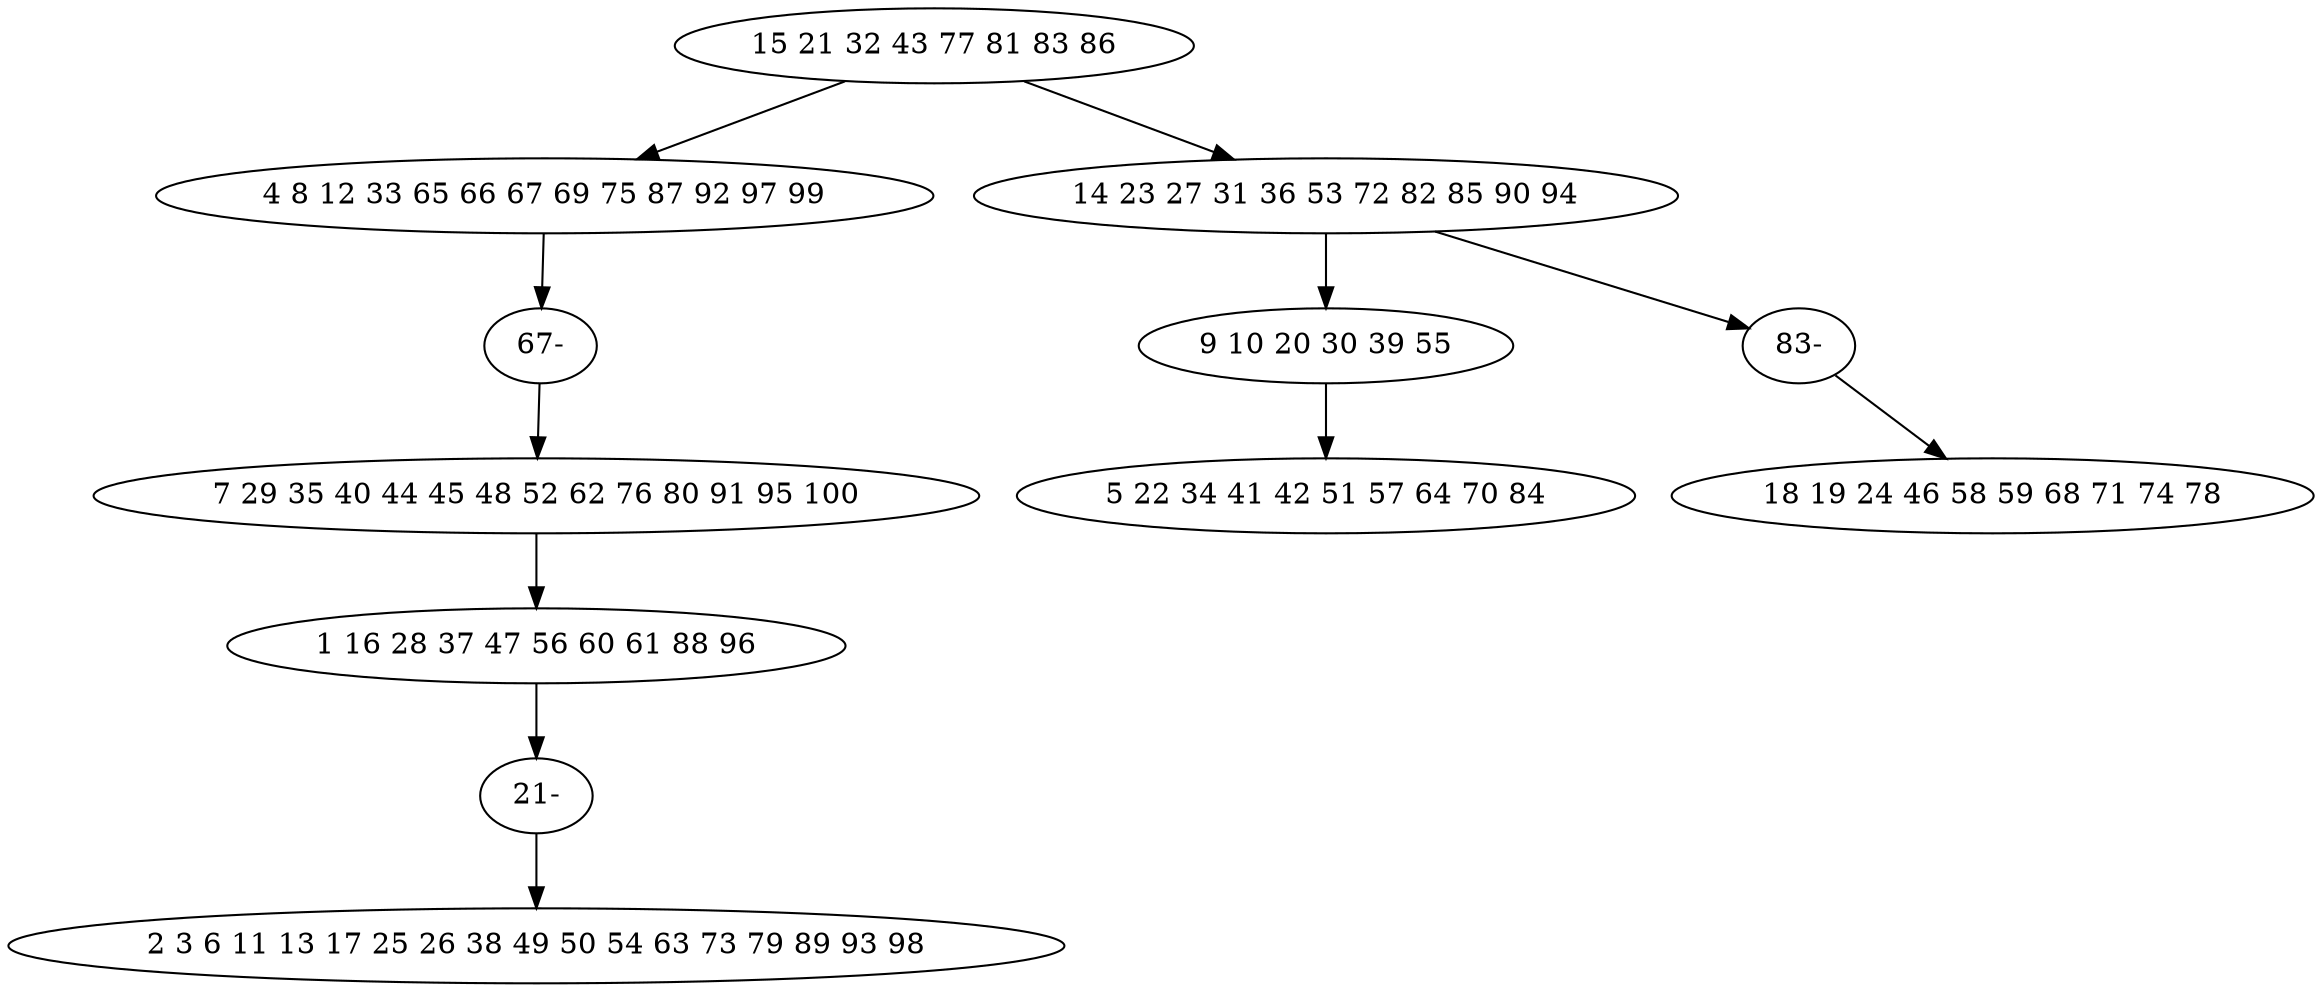 digraph true_tree {
	"0" -> "1"
	"1" -> "11"
	"2" -> "3"
	"0" -> "4"
	"4" -> "5"
	"3" -> "10"
	"5" -> "7"
	"4" -> "9"
	"9" -> "8"
	"10" -> "6"
	"11" -> "2"
	"0" [label="15 21 32 43 77 81 83 86"];
	"1" [label="4 8 12 33 65 66 67 69 75 87 92 97 99"];
	"2" [label="7 29 35 40 44 45 48 52 62 76 80 91 95 100"];
	"3" [label="1 16 28 37 47 56 60 61 88 96"];
	"4" [label="14 23 27 31 36 53 72 82 85 90 94"];
	"5" [label="9 10 20 30 39 55"];
	"6" [label="2 3 6 11 13 17 25 26 38 49 50 54 63 73 79 89 93 98"];
	"7" [label="5 22 34 41 42 51 57 64 70 84"];
	"8" [label="18 19 24 46 58 59 68 71 74 78"];
	"9" [label="83-"];
	"10" [label="21-"];
	"11" [label="67-"];
}
